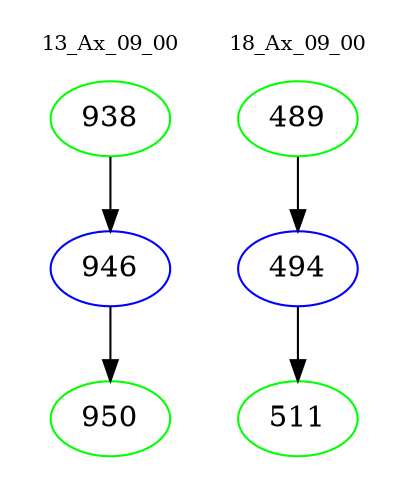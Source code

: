 digraph{
subgraph cluster_0 {
color = white
label = "13_Ax_09_00";
fontsize=10;
T0_938 [label="938", color="green"]
T0_938 -> T0_946 [color="black"]
T0_946 [label="946", color="blue"]
T0_946 -> T0_950 [color="black"]
T0_950 [label="950", color="green"]
}
subgraph cluster_1 {
color = white
label = "18_Ax_09_00";
fontsize=10;
T1_489 [label="489", color="green"]
T1_489 -> T1_494 [color="black"]
T1_494 [label="494", color="blue"]
T1_494 -> T1_511 [color="black"]
T1_511 [label="511", color="green"]
}
}
